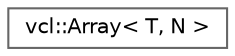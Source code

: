 digraph "Graphical Class Hierarchy"
{
 // LATEX_PDF_SIZE
  bgcolor="transparent";
  edge [fontname=Helvetica,fontsize=10,labelfontname=Helvetica,labelfontsize=10];
  node [fontname=Helvetica,fontsize=10,shape=box,height=0.2,width=0.4];
  rankdir="LR";
  Node0 [label="vcl::Array\< T, N \>",height=0.2,width=0.4,color="grey40", fillcolor="white", style="filled",URL="$classvcl_1_1Array.html",tooltip="The Array class is a dynamically allocated N-dimensional array stored in RowWise mode."];
}
